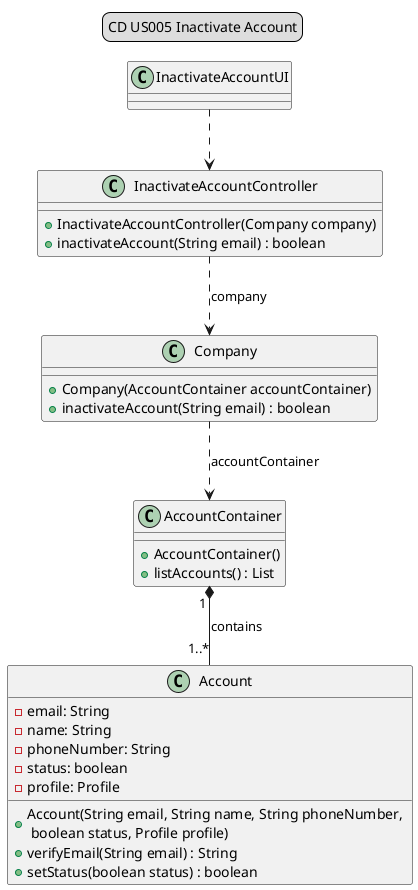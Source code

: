 @startuml

'status = (boolean) false

legend top
CD US005 Inactivate Account
end legend

InactivateAccountUI" "..>"  "InactivateAccountController
InactivateAccountController" "..>" "Company : company
Company " "..>" "AccountContainer : accountContainer
AccountContainer"1 "*--"1..*"Account : contains

class InactivateAccountUI{
}

class InactivateAccountController {
+InactivateAccountController(Company company)
+inactivateAccount(String email) : boolean
}

class Company {
+Company(AccountContainer accountContainer)
+inactivateAccount(String email) : boolean
}
class AccountContainer {
+AccountContainer()
+listAccounts() : List
}

class Account {
-email: String
-name: String
-phoneNumber: String
-status: boolean
-profile: Profile
+Account(String email, String name, String phoneNumber, \n boolean status, Profile profile)
+verifyEmail(String email) : String
+setStatus(boolean status) : boolean
}

@enduml